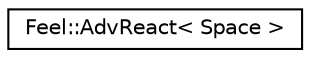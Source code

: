 digraph "Graphical Class Hierarchy"
{
 // LATEX_PDF_SIZE
  edge [fontname="Helvetica",fontsize="10",labelfontname="Helvetica",labelfontsize="10"];
  node [fontname="Helvetica",fontsize="10",shape=record];
  rankdir="LR";
  Node0 [label="Feel::AdvReact\< Space \>",height=0.2,width=0.4,color="black", fillcolor="white", style="filled",URL="$classFeel_1_1AdvReact.html",tooltip="Advection-Reaction solver."];
}
